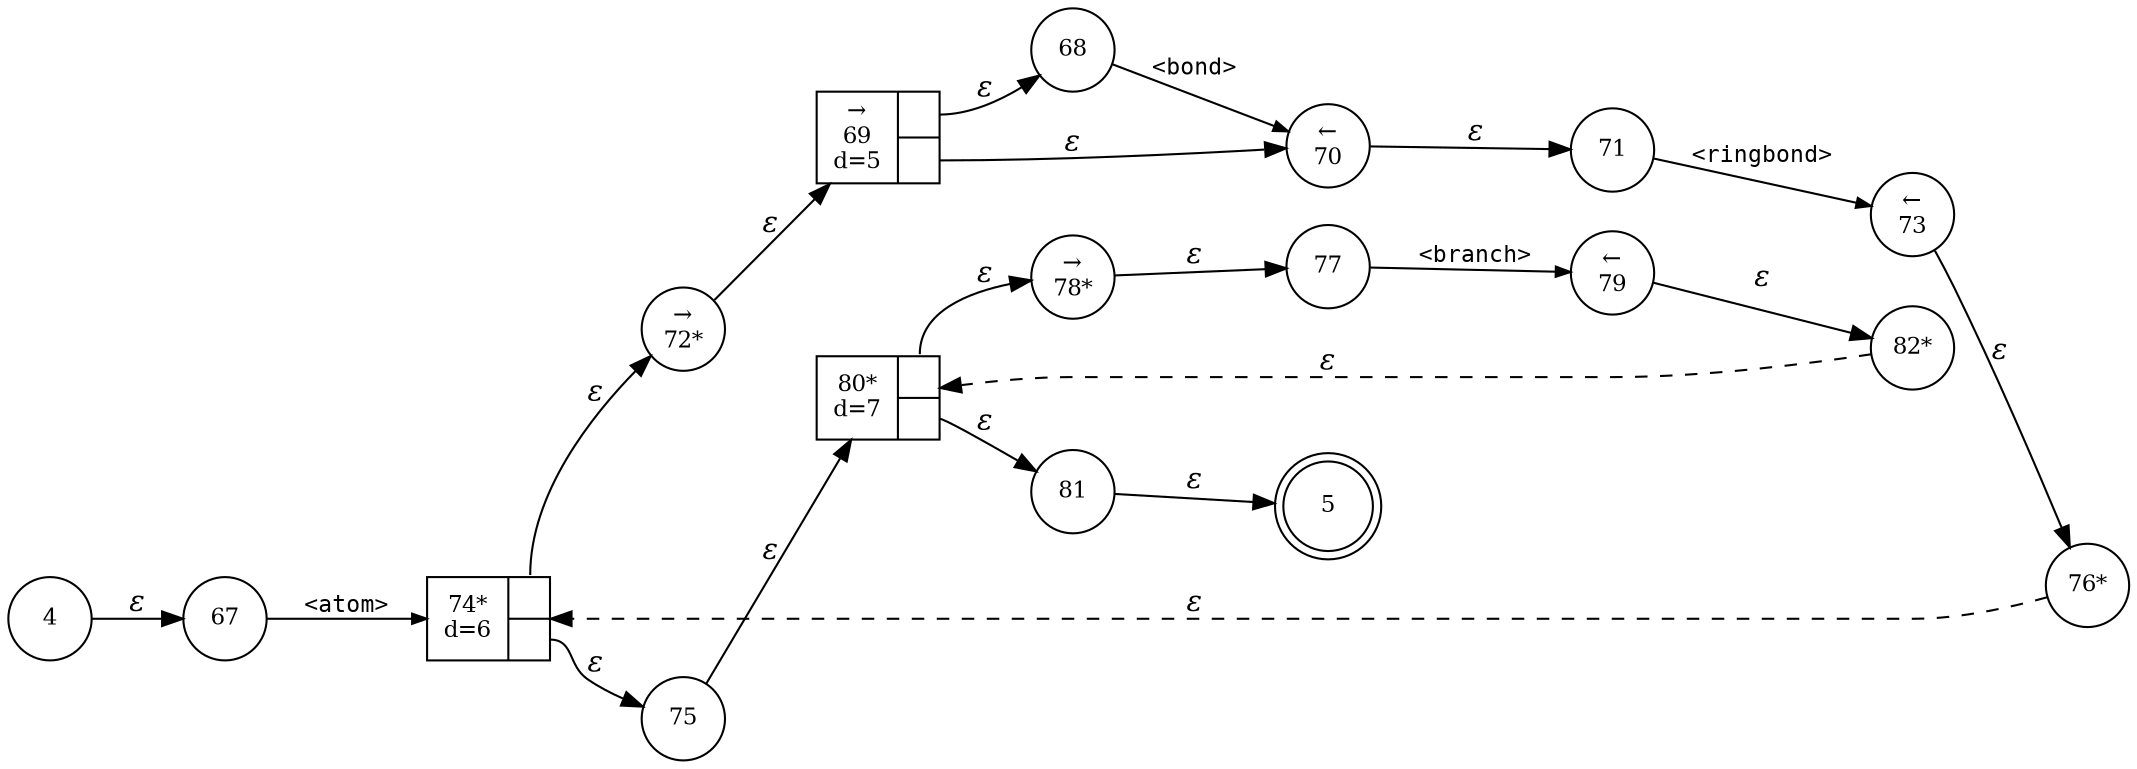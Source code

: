 digraph ATN {
rankdir=LR;
s5[fontsize=11, label="5", shape=doublecircle, fixedsize=true, width=.6];
s67[fontsize=11,label="67", shape=circle, fixedsize=true, width=.55, peripheries=1];
s4[fontsize=11,label="4", shape=circle, fixedsize=true, width=.55, peripheries=1];
s68[fontsize=11,label="68", shape=circle, fixedsize=true, width=.55, peripheries=1];
s69[fontsize=11,label="{&rarr;\n69\nd=5|{<p0>|<p1>}}", shape=record, fixedsize=false, peripheries=1];
s70[fontsize=11,label="&larr;\n70", shape=circle, fixedsize=true, width=.55, peripheries=1];
s71[fontsize=11,label="71", shape=circle, fixedsize=true, width=.55, peripheries=1];
s72[fontsize=11,label="&rarr;\n72*", shape=circle, fixedsize=true, width=.55, peripheries=1];
s73[fontsize=11,label="&larr;\n73", shape=circle, fixedsize=true, width=.55, peripheries=1];
s74[fontsize=11,label="{74*\nd=6|{<p0>|<p1>}}", shape=record, fixedsize=false, peripheries=1];
s75[fontsize=11,label="75", shape=circle, fixedsize=true, width=.55, peripheries=1];
s76[fontsize=11,label="76*", shape=circle, fixedsize=true, width=.55, peripheries=1];
s77[fontsize=11,label="77", shape=circle, fixedsize=true, width=.55, peripheries=1];
s78[fontsize=11,label="&rarr;\n78*", shape=circle, fixedsize=true, width=.55, peripheries=1];
s79[fontsize=11,label="&larr;\n79", shape=circle, fixedsize=true, width=.55, peripheries=1];
s80[fontsize=11,label="{80*\nd=7|{<p0>|<p1>}}", shape=record, fixedsize=false, peripheries=1];
s81[fontsize=11,label="81", shape=circle, fixedsize=true, width=.55, peripheries=1];
s82[fontsize=11,label="82*", shape=circle, fixedsize=true, width=.55, peripheries=1];
s4 -> s67 [fontname="Times-Italic", label="&epsilon;"];
s67 -> s74 [fontsize=11, fontname="Courier", arrowsize=.7, label = "<atom>", arrowhead = normal];
s74:p0 -> s72 [fontname="Times-Italic", label="&epsilon;"];
s74:p1 -> s75 [fontname="Times-Italic", label="&epsilon;"];
s72 -> s69 [fontname="Times-Italic", label="&epsilon;"];
s75 -> s80 [fontname="Times-Italic", label="&epsilon;"];
s69:p0 -> s68 [fontname="Times-Italic", label="&epsilon;"];
s69:p1 -> s70 [fontname="Times-Italic", label="&epsilon;"];
s80:p0 -> s78 [fontname="Times-Italic", label="&epsilon;"];
s80:p1 -> s81 [fontname="Times-Italic", label="&epsilon;"];
s68 -> s70 [fontsize=11, fontname="Courier", arrowsize=.7, label = "<bond>", arrowhead = normal];
s70 -> s71 [fontname="Times-Italic", label="&epsilon;"];
s78 -> s77 [fontname="Times-Italic", label="&epsilon;"];
s81 -> s5 [fontname="Times-Italic", label="&epsilon;"];
s71 -> s73 [fontsize=11, fontname="Courier", arrowsize=.7, label = "<ringbond>", arrowhead = normal];
s77 -> s79 [fontsize=11, fontname="Courier", arrowsize=.7, label = "<branch>", arrowhead = normal];
s73 -> s76 [fontname="Times-Italic", label="&epsilon;"];
s79 -> s82 [fontname="Times-Italic", label="&epsilon;"];
s76 -> s74 [fontname="Times-Italic", label="&epsilon;", style="dashed"];
s82 -> s80 [fontname="Times-Italic", label="&epsilon;", style="dashed"];
}